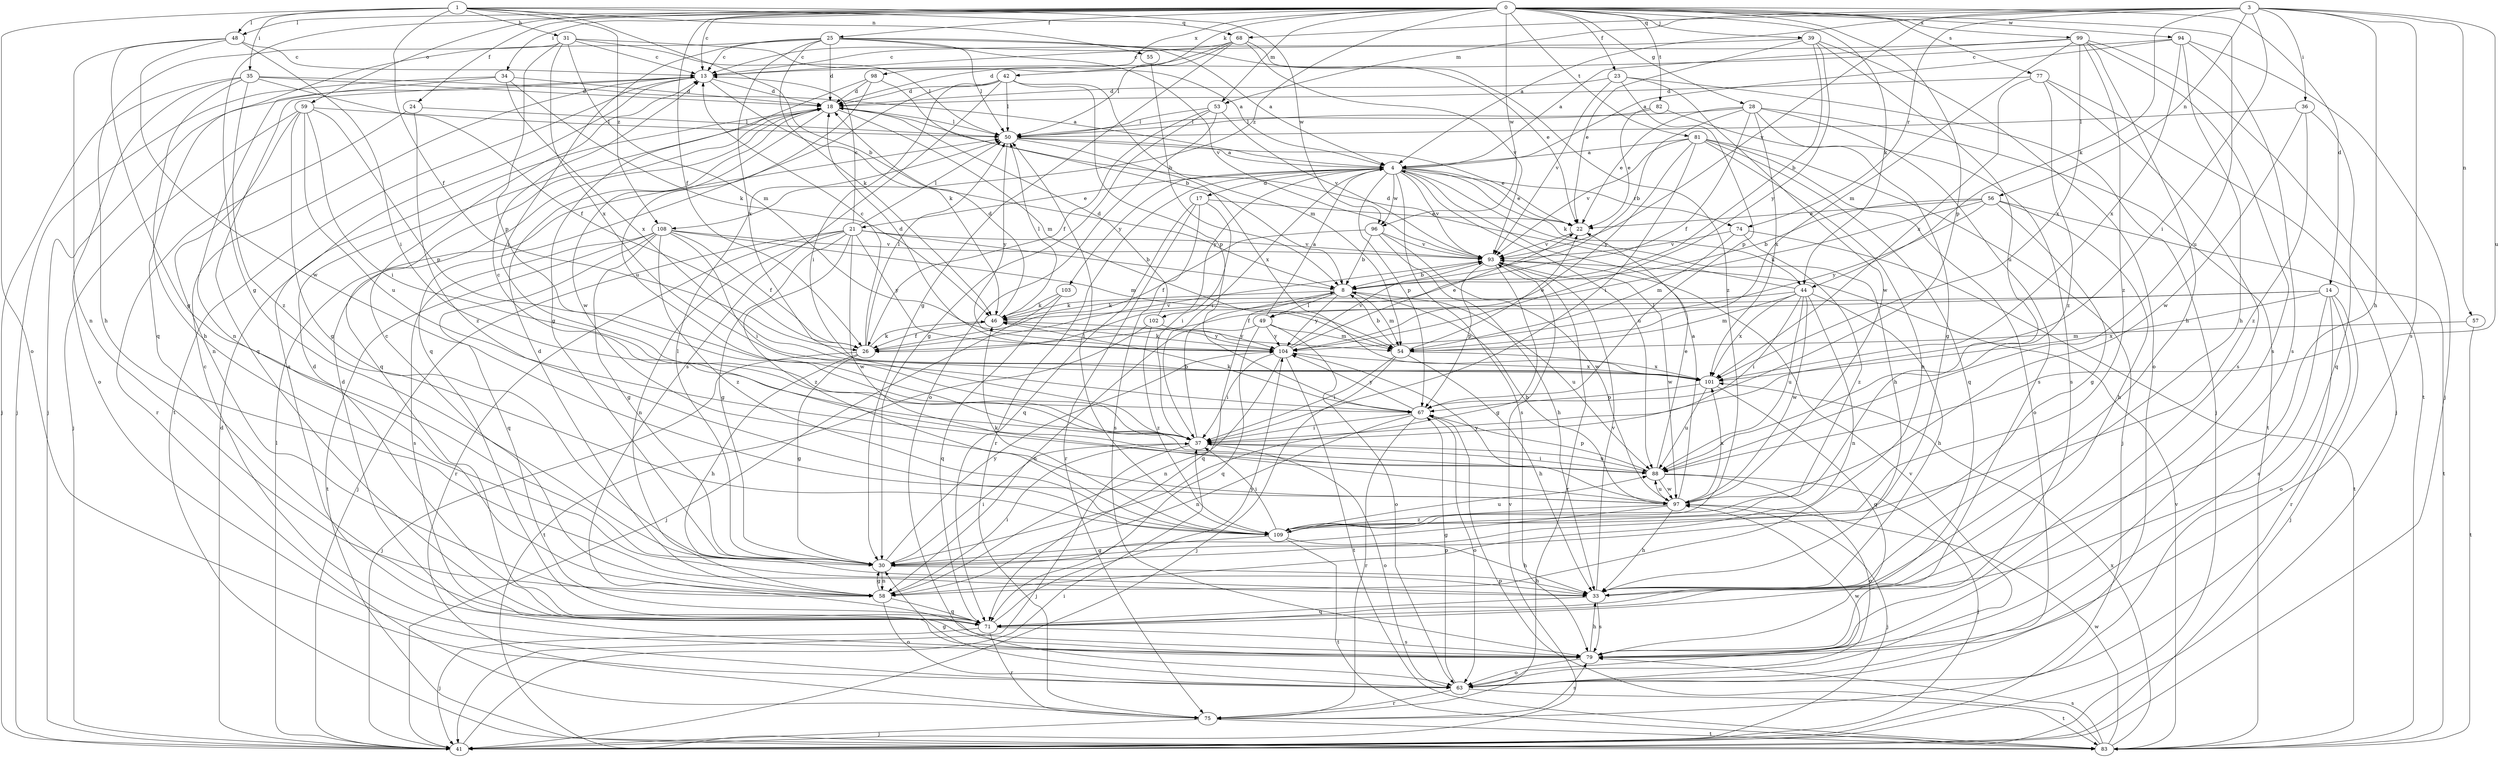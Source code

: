 strict digraph  {
0;
1;
3;
4;
8;
13;
14;
17;
18;
21;
22;
23;
24;
25;
26;
28;
30;
31;
33;
34;
35;
36;
37;
39;
41;
42;
44;
46;
48;
49;
50;
53;
54;
55;
56;
57;
58;
59;
63;
67;
68;
71;
74;
75;
77;
79;
81;
82;
83;
88;
93;
94;
96;
97;
98;
99;
101;
102;
103;
104;
108;
109;
0 -> 13  [label=c];
0 -> 14  [label=d];
0 -> 23  [label=f];
0 -> 24  [label=f];
0 -> 25  [label=f];
0 -> 26  [label=f];
0 -> 28  [label=g];
0 -> 30  [label=g];
0 -> 34  [label=i];
0 -> 39  [label=j];
0 -> 42  [label=k];
0 -> 44  [label=k];
0 -> 48  [label=l];
0 -> 53  [label=m];
0 -> 59  [label=o];
0 -> 67  [label=p];
0 -> 77  [label=s];
0 -> 81  [label=t];
0 -> 82  [label=t];
0 -> 88  [label=u];
0 -> 94  [label=w];
0 -> 96  [label=w];
0 -> 98  [label=x];
0 -> 99  [label=x];
0 -> 108  [label=z];
1 -> 8  [label=b];
1 -> 26  [label=f];
1 -> 31  [label=h];
1 -> 35  [label=i];
1 -> 48  [label=l];
1 -> 55  [label=n];
1 -> 63  [label=o];
1 -> 68  [label=q];
1 -> 96  [label=w];
1 -> 108  [label=z];
3 -> 4  [label=a];
3 -> 33  [label=h];
3 -> 36  [label=i];
3 -> 37  [label=i];
3 -> 44  [label=k];
3 -> 53  [label=m];
3 -> 56  [label=n];
3 -> 57  [label=n];
3 -> 68  [label=q];
3 -> 74  [label=r];
3 -> 79  [label=s];
3 -> 88  [label=u];
3 -> 93  [label=v];
4 -> 17  [label=d];
4 -> 21  [label=e];
4 -> 22  [label=e];
4 -> 33  [label=h];
4 -> 37  [label=i];
4 -> 44  [label=k];
4 -> 67  [label=p];
4 -> 74  [label=r];
4 -> 75  [label=r];
4 -> 79  [label=s];
4 -> 88  [label=u];
4 -> 93  [label=v];
4 -> 96  [label=w];
4 -> 102  [label=y];
4 -> 103  [label=y];
8 -> 46  [label=k];
8 -> 49  [label=l];
8 -> 54  [label=m];
8 -> 71  [label=q];
8 -> 88  [label=u];
8 -> 104  [label=y];
13 -> 18  [label=d];
13 -> 41  [label=j];
13 -> 46  [label=k];
13 -> 71  [label=q];
13 -> 79  [label=s];
13 -> 83  [label=t];
14 -> 26  [label=f];
14 -> 41  [label=j];
14 -> 49  [label=l];
14 -> 63  [label=o];
14 -> 75  [label=r];
14 -> 79  [label=s];
14 -> 101  [label=x];
17 -> 22  [label=e];
17 -> 37  [label=i];
17 -> 71  [label=q];
17 -> 75  [label=r];
17 -> 79  [label=s];
18 -> 50  [label=l];
18 -> 54  [label=m];
18 -> 71  [label=q];
18 -> 97  [label=w];
21 -> 8  [label=b];
21 -> 13  [label=c];
21 -> 30  [label=g];
21 -> 41  [label=j];
21 -> 50  [label=l];
21 -> 58  [label=n];
21 -> 75  [label=r];
21 -> 93  [label=v];
21 -> 97  [label=w];
21 -> 104  [label=y];
21 -> 109  [label=z];
22 -> 93  [label=v];
23 -> 18  [label=d];
23 -> 41  [label=j];
23 -> 67  [label=p];
23 -> 93  [label=v];
23 -> 97  [label=w];
24 -> 50  [label=l];
24 -> 75  [label=r];
24 -> 109  [label=z];
25 -> 4  [label=a];
25 -> 13  [label=c];
25 -> 18  [label=d];
25 -> 22  [label=e];
25 -> 37  [label=i];
25 -> 46  [label=k];
25 -> 50  [label=l];
25 -> 71  [label=q];
25 -> 93  [label=v];
25 -> 101  [label=x];
26 -> 13  [label=c];
26 -> 30  [label=g];
26 -> 33  [label=h];
26 -> 41  [label=j];
26 -> 46  [label=k];
26 -> 50  [label=l];
26 -> 93  [label=v];
28 -> 8  [label=b];
28 -> 22  [label=e];
28 -> 26  [label=f];
28 -> 30  [label=g];
28 -> 50  [label=l];
28 -> 79  [label=s];
28 -> 83  [label=t];
28 -> 101  [label=x];
30 -> 33  [label=h];
30 -> 37  [label=i];
30 -> 50  [label=l];
30 -> 58  [label=n];
30 -> 104  [label=y];
31 -> 4  [label=a];
31 -> 13  [label=c];
31 -> 33  [label=h];
31 -> 50  [label=l];
31 -> 54  [label=m];
31 -> 67  [label=p];
31 -> 101  [label=x];
33 -> 71  [label=q];
33 -> 79  [label=s];
33 -> 93  [label=v];
34 -> 18  [label=d];
34 -> 41  [label=j];
34 -> 46  [label=k];
34 -> 58  [label=n];
34 -> 101  [label=x];
35 -> 4  [label=a];
35 -> 18  [label=d];
35 -> 26  [label=f];
35 -> 33  [label=h];
35 -> 41  [label=j];
35 -> 63  [label=o];
35 -> 109  [label=z];
36 -> 50  [label=l];
36 -> 71  [label=q];
36 -> 97  [label=w];
36 -> 109  [label=z];
37 -> 8  [label=b];
37 -> 41  [label=j];
37 -> 63  [label=o];
37 -> 88  [label=u];
39 -> 8  [label=b];
39 -> 13  [label=c];
39 -> 22  [label=e];
39 -> 63  [label=o];
39 -> 88  [label=u];
39 -> 104  [label=y];
41 -> 18  [label=d];
41 -> 37  [label=i];
41 -> 50  [label=l];
41 -> 93  [label=v];
42 -> 18  [label=d];
42 -> 37  [label=i];
42 -> 50  [label=l];
42 -> 54  [label=m];
42 -> 67  [label=p];
42 -> 71  [label=q];
42 -> 79  [label=s];
44 -> 18  [label=d];
44 -> 33  [label=h];
44 -> 37  [label=i];
44 -> 46  [label=k];
44 -> 54  [label=m];
44 -> 58  [label=n];
44 -> 88  [label=u];
44 -> 97  [label=w];
44 -> 101  [label=x];
46 -> 18  [label=d];
46 -> 26  [label=f];
46 -> 50  [label=l];
46 -> 104  [label=y];
48 -> 13  [label=c];
48 -> 30  [label=g];
48 -> 37  [label=i];
48 -> 58  [label=n];
48 -> 97  [label=w];
49 -> 4  [label=a];
49 -> 54  [label=m];
49 -> 58  [label=n];
49 -> 63  [label=o];
49 -> 71  [label=q];
49 -> 104  [label=y];
50 -> 4  [label=a];
50 -> 22  [label=e];
50 -> 101  [label=x];
50 -> 104  [label=y];
53 -> 26  [label=f];
53 -> 30  [label=g];
53 -> 50  [label=l];
53 -> 63  [label=o];
53 -> 93  [label=v];
54 -> 8  [label=b];
54 -> 22  [label=e];
54 -> 33  [label=h];
54 -> 37  [label=i];
54 -> 41  [label=j];
54 -> 101  [label=x];
55 -> 8  [label=b];
56 -> 8  [label=b];
56 -> 22  [label=e];
56 -> 30  [label=g];
56 -> 33  [label=h];
56 -> 46  [label=k];
56 -> 83  [label=t];
56 -> 104  [label=y];
57 -> 54  [label=m];
57 -> 83  [label=t];
58 -> 13  [label=c];
58 -> 18  [label=d];
58 -> 30  [label=g];
58 -> 37  [label=i];
58 -> 63  [label=o];
58 -> 71  [label=q];
59 -> 30  [label=g];
59 -> 37  [label=i];
59 -> 41  [label=j];
59 -> 50  [label=l];
59 -> 58  [label=n];
59 -> 67  [label=p];
59 -> 88  [label=u];
63 -> 30  [label=g];
63 -> 67  [label=p];
63 -> 75  [label=r];
63 -> 83  [label=t];
63 -> 93  [label=v];
63 -> 97  [label=w];
67 -> 37  [label=i];
67 -> 46  [label=k];
67 -> 58  [label=n];
67 -> 63  [label=o];
67 -> 75  [label=r];
67 -> 104  [label=y];
68 -> 13  [label=c];
68 -> 18  [label=d];
68 -> 30  [label=g];
68 -> 50  [label=l];
68 -> 93  [label=v];
68 -> 109  [label=z];
71 -> 18  [label=d];
71 -> 41  [label=j];
71 -> 75  [label=r];
71 -> 79  [label=s];
71 -> 104  [label=y];
74 -> 54  [label=m];
74 -> 83  [label=t];
74 -> 93  [label=v];
74 -> 109  [label=z];
75 -> 41  [label=j];
75 -> 79  [label=s];
75 -> 83  [label=t];
77 -> 18  [label=d];
77 -> 41  [label=j];
77 -> 79  [label=s];
77 -> 101  [label=x];
77 -> 109  [label=z];
79 -> 13  [label=c];
79 -> 18  [label=d];
79 -> 33  [label=h];
79 -> 63  [label=o];
81 -> 4  [label=a];
81 -> 37  [label=i];
81 -> 41  [label=j];
81 -> 58  [label=n];
81 -> 63  [label=o];
81 -> 71  [label=q];
81 -> 93  [label=v];
81 -> 104  [label=y];
82 -> 22  [label=e];
82 -> 50  [label=l];
82 -> 79  [label=s];
83 -> 67  [label=p];
83 -> 79  [label=s];
83 -> 93  [label=v];
83 -> 97  [label=w];
83 -> 101  [label=x];
88 -> 13  [label=c];
88 -> 22  [label=e];
88 -> 37  [label=i];
88 -> 41  [label=j];
88 -> 63  [label=o];
88 -> 67  [label=p];
88 -> 97  [label=w];
93 -> 8  [label=b];
93 -> 30  [label=g];
93 -> 67  [label=p];
93 -> 75  [label=r];
93 -> 97  [label=w];
94 -> 4  [label=a];
94 -> 13  [label=c];
94 -> 33  [label=h];
94 -> 41  [label=j];
94 -> 79  [label=s];
94 -> 101  [label=x];
96 -> 8  [label=b];
96 -> 26  [label=f];
96 -> 33  [label=h];
96 -> 93  [label=v];
96 -> 97  [label=w];
97 -> 4  [label=a];
97 -> 8  [label=b];
97 -> 30  [label=g];
97 -> 33  [label=h];
97 -> 41  [label=j];
97 -> 88  [label=u];
97 -> 101  [label=x];
97 -> 104  [label=y];
97 -> 109  [label=z];
98 -> 8  [label=b];
98 -> 18  [label=d];
98 -> 30  [label=g];
98 -> 88  [label=u];
99 -> 4  [label=a];
99 -> 13  [label=c];
99 -> 33  [label=h];
99 -> 54  [label=m];
99 -> 79  [label=s];
99 -> 83  [label=t];
99 -> 101  [label=x];
99 -> 109  [label=z];
101 -> 67  [label=p];
101 -> 71  [label=q];
101 -> 88  [label=u];
102 -> 18  [label=d];
102 -> 83  [label=t];
102 -> 104  [label=y];
102 -> 109  [label=z];
103 -> 41  [label=j];
103 -> 46  [label=k];
103 -> 71  [label=q];
104 -> 18  [label=d];
104 -> 22  [label=e];
104 -> 37  [label=i];
104 -> 46  [label=k];
104 -> 58  [label=n];
104 -> 83  [label=t];
104 -> 93  [label=v];
104 -> 101  [label=x];
108 -> 26  [label=f];
108 -> 30  [label=g];
108 -> 37  [label=i];
108 -> 54  [label=m];
108 -> 71  [label=q];
108 -> 79  [label=s];
108 -> 83  [label=t];
108 -> 93  [label=v];
108 -> 109  [label=z];
109 -> 30  [label=g];
109 -> 33  [label=h];
109 -> 37  [label=i];
109 -> 46  [label=k];
109 -> 50  [label=l];
109 -> 83  [label=t];
109 -> 88  [label=u];
}
